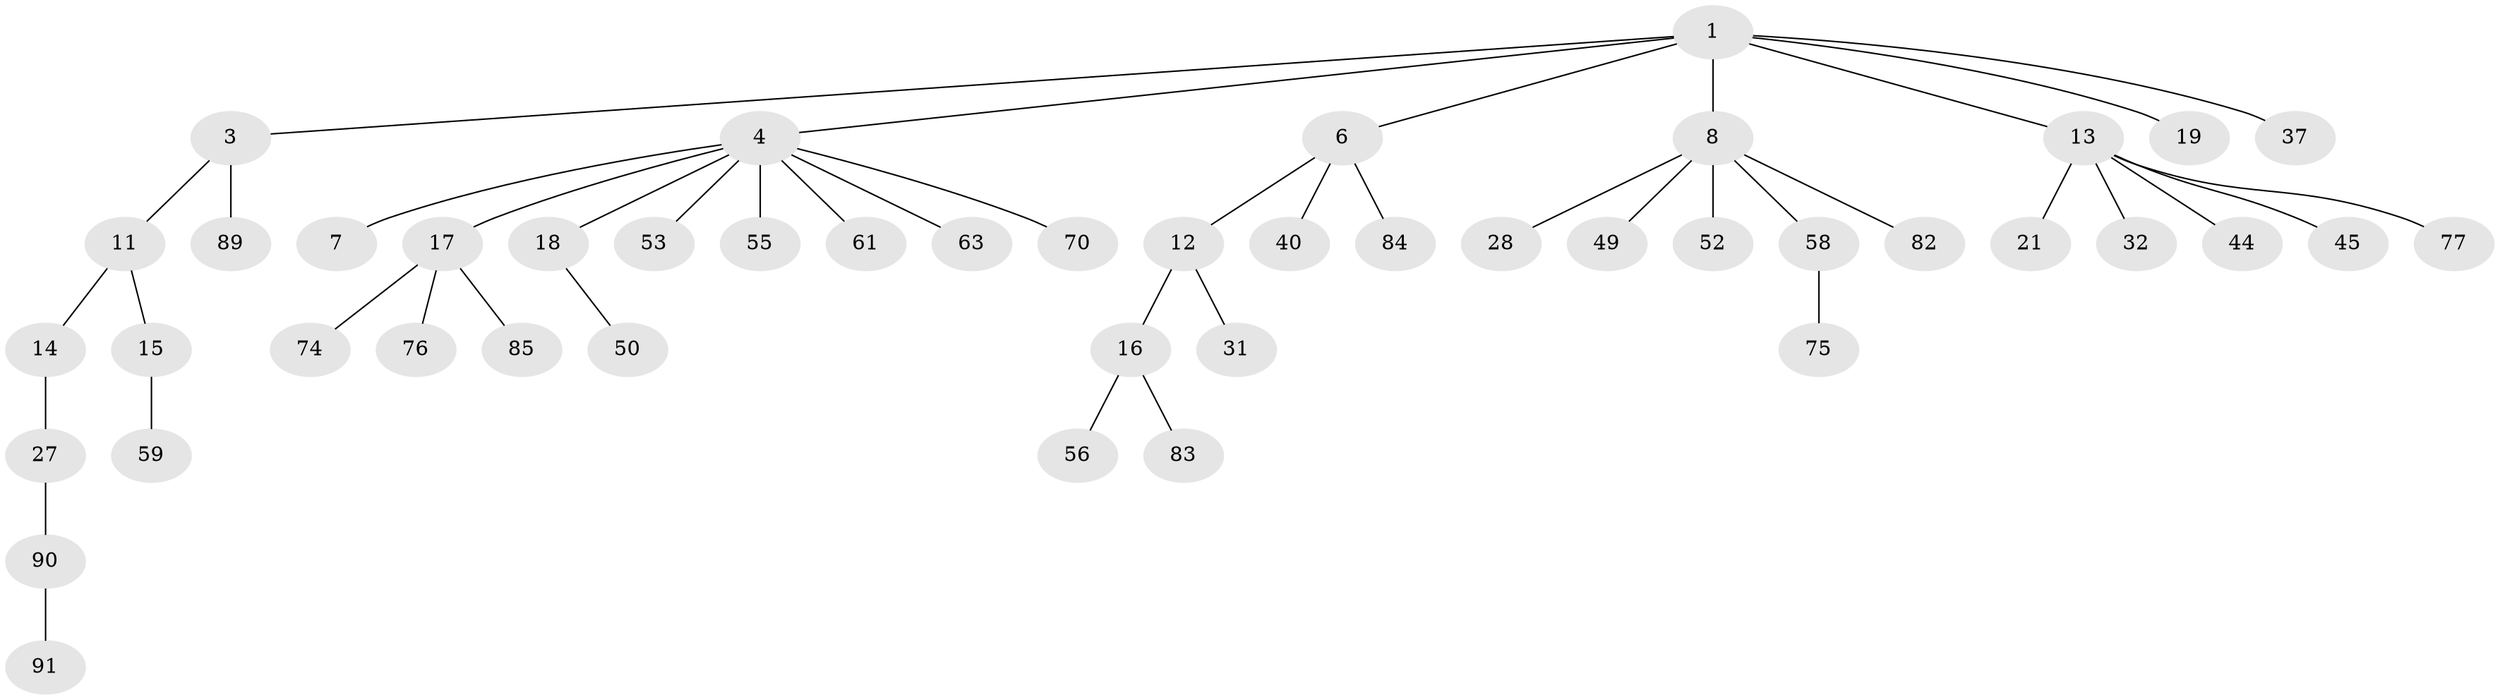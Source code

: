 // original degree distribution, {4: 0.08695652173913043, 5: 0.021739130434782608, 3: 0.11956521739130435, 6: 0.021739130434782608, 2: 0.2826086956521739, 1: 0.4673913043478261}
// Generated by graph-tools (version 1.1) at 2025/19/03/04/25 18:19:25]
// undirected, 46 vertices, 45 edges
graph export_dot {
graph [start="1"]
  node [color=gray90,style=filled];
  1 [super="+2"];
  3;
  4 [super="+5"];
  6 [super="+9+22"];
  7 [super="+39+20"];
  8 [super="+47+26+65+34"];
  11;
  12 [super="+23"];
  13 [super="+35+41+33"];
  14 [super="+67"];
  15 [super="+24"];
  16 [super="+48+30"];
  17 [super="+57+60"];
  18;
  19 [super="+78"];
  21 [super="+80"];
  27 [super="+72+51"];
  28 [super="+36"];
  31;
  32;
  37;
  40;
  44;
  45 [super="+62+54"];
  49;
  50;
  52;
  53;
  55;
  56;
  58 [super="+66"];
  59 [super="+87"];
  61;
  63;
  70 [super="+81"];
  74 [super="+86"];
  75;
  76 [super="+92"];
  77;
  82;
  83;
  84;
  85;
  89;
  90;
  91;
  1 -- 8;
  1 -- 13;
  1 -- 19;
  1 -- 3;
  1 -- 4;
  1 -- 37;
  1 -- 6;
  3 -- 11;
  3 -- 89;
  4 -- 7;
  4 -- 18;
  4 -- 17;
  4 -- 53;
  4 -- 70;
  4 -- 55;
  4 -- 61;
  4 -- 63;
  6 -- 40;
  6 -- 12;
  6 -- 84;
  8 -- 49;
  8 -- 52;
  8 -- 82;
  8 -- 28;
  8 -- 58;
  11 -- 14;
  11 -- 15;
  12 -- 16;
  12 -- 31;
  13 -- 21;
  13 -- 32;
  13 -- 77;
  13 -- 45;
  13 -- 44;
  14 -- 27;
  15 -- 59;
  16 -- 56;
  16 -- 83;
  17 -- 74;
  17 -- 76;
  17 -- 85;
  18 -- 50;
  27 -- 90;
  58 -- 75;
  90 -- 91;
}
